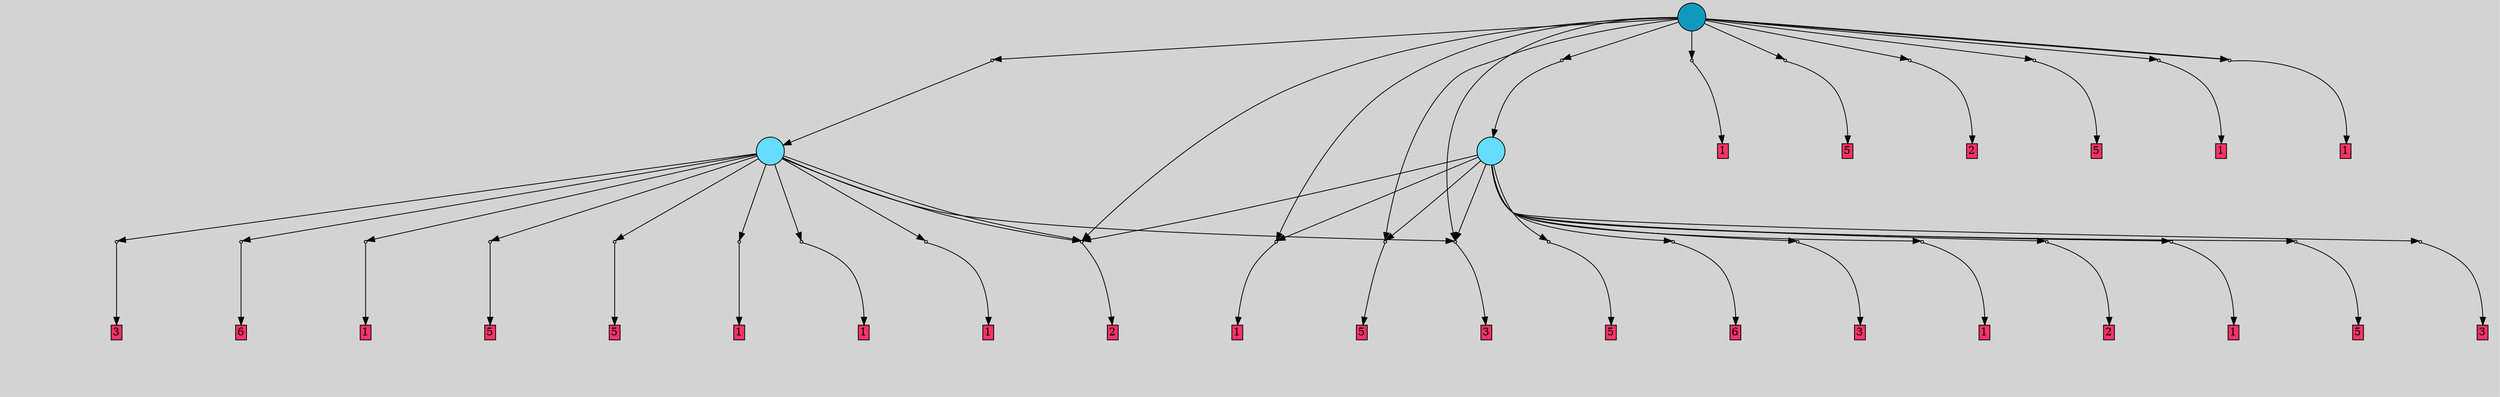 // File exported with GEGELATI v1.3.1
// On the 2024-07-07 17:18:38
// With the MARL::MarlTPGGraphDotExporter
digraph{
	graph[pad = "0.212, 0.055" bgcolor = lightgray]
	node[shape=circle style = filled label = ""]
		T253 [fillcolor="#66ddff"]
		T276 [fillcolor="#66ddff"]
		T450 [fillcolor="#1199bb"]
		P6935 [fillcolor="#cccccc" shape=point] //
		I6935 [shape=box style=invis label="6|6&1|5#0|5&#92;n3|3&0|4#0|7&#92;n2|0&2|4#4|0&#92;n"]
		P6935 -> I6935[style=invis]
		A5656 [fillcolor="#ff3366" shape=box margin=0.03 width=0 height=0 label="2"]
		T253 -> P6935 -> A5656
		P6936 [fillcolor="#cccccc" shape=point] //
		I6936 [shape=box style=invis label="5|7&1|3#4|0&#92;n5|7&0|1#4|6&#92;n1|0&1|1#4|5&#92;n8|5&2|6#3|7&#92;n"]
		P6936 -> I6936[style=invis]
		A5657 [fillcolor="#ff3366" shape=box margin=0.03 width=0 height=0 label="5"]
		T253 -> P6936 -> A5657
		P6937 [fillcolor="#cccccc" shape=point] //
		I6937 [shape=box style=invis label="5|2&4|4#2|3&#92;n0|0&0|1#2|1&#92;n4|5&4|7#3|1&#92;n5|7&1|1#4|0&#92;n6|4&0|7#4|1&#92;n0|4&4|3#3|3&#92;n0|3&2|3#2|7&#92;n8|7&4|7#0|2&#92;n0|2&3|0#0|2&#92;n"]
		P6937 -> I6937[style=invis]
		A5658 [fillcolor="#ff3366" shape=box margin=0.03 width=0 height=0 label="1"]
		T253 -> P6937 -> A5658
		P6938 [fillcolor="#cccccc" shape=point] //
		I6938 [shape=box style=invis label="2|0&2|6#3|2&#92;n0|7&0|6#1|7&#92;n"]
		P6938 -> I6938[style=invis]
		A5659 [fillcolor="#ff3366" shape=box margin=0.03 width=0 height=0 label="1"]
		T253 -> P6938 -> A5659
		P6939 [fillcolor="#cccccc" shape=point] //
		I6939 [shape=box style=invis label="6|4&0|7#4|1&#92;n0|2&3|0#4|2&#92;n0|3&2|3#2|7&#92;n5|0&1|1#2|0&#92;n7|1&3|6#3|4&#92;n0|0&0|1#4|1&#92;n5|6&0|5#4|0&#92;n5|2&4|4#2|3&#92;n0|4&2|3#3|3&#92;n1|2&4|6#2|0&#92;n"]
		P6939 -> I6939[style=invis]
		A5660 [fillcolor="#ff3366" shape=box margin=0.03 width=0 height=0 label="1"]
		T253 -> P6939 -> A5660
		P6940 [fillcolor="#cccccc" shape=point] //
		I6940 [shape=box style=invis label="8|0&2|2#1|6&#92;n"]
		P6940 -> I6940[style=invis]
		A5661 [fillcolor="#ff3366" shape=box margin=0.03 width=0 height=0 label="3"]
		T253 -> P6940 -> A5661
		P6941 [fillcolor="#cccccc" shape=point] //
		I6941 [shape=box style=invis label="3|0&2|2#4|2&#92;n0|7&1|6#2|4&#92;n0|2&3|2#0|3&#92;n"]
		P6941 -> I6941[style=invis]
		A5662 [fillcolor="#ff3366" shape=box margin=0.03 width=0 height=0 label="3"]
		T253 -> P6941 -> A5662
		P6942 [fillcolor="#cccccc" shape=point] //
		I6942 [shape=box style=invis label="2|1&2|1#1|3&#92;n3|0&1|7#1|5&#92;n8|3&1|2#2|6&#92;n3|2&1|3#1|0&#92;n0|1&3|1#1|4&#92;n0|3&0|6#3|3&#92;n"]
		P6942 -> I6942[style=invis]
		A5663 [fillcolor="#ff3366" shape=box margin=0.03 width=0 height=0 label="6"]
		T253 -> P6942 -> A5663
		P6943 [fillcolor="#cccccc" shape=point] //
		I6943 [shape=box style=invis label="5|0&3|6#3|6&#92;n3|3&0|7#2|0&#92;n8|3&4|5#0|7&#92;n8|3&2|5#0|3&#92;n5|2&2|0#1|5&#92;n5|1&2|2#2|0&#92;n5|1&0|3#2|7&#92;n8|7&3|6#1|2&#92;n2|1&3|4#3|6&#92;n"]
		P6943 -> I6943[style=invis]
		A5664 [fillcolor="#ff3366" shape=box margin=0.03 width=0 height=0 label="1"]
		T253 -> P6943 -> A5664
		T253 -> P6935
		P6944 [fillcolor="#cccccc" shape=point] //
		I6944 [shape=box style=invis label="1|2&2|5#1|3&#92;n4|0&2|5#4|2&#92;n"]
		P6944 -> I6944[style=invis]
		A5665 [fillcolor="#ff3366" shape=box margin=0.03 width=0 height=0 label="5"]
		T253 -> P6944 -> A5665
		T276 -> P6935
		P6945 [fillcolor="#cccccc" shape=point] //
		I6945 [shape=box style=invis label="3|7&0|6#1|5&#92;n1|0&1|1#4|5&#92;n8|3&2|6#3|7&#92;n"]
		P6945 -> I6945[style=invis]
		A5666 [fillcolor="#ff3366" shape=box margin=0.03 width=0 height=0 label="5"]
		T276 -> P6945 -> A5666
		P6946 [fillcolor="#cccccc" shape=point] //
		I6946 [shape=box style=invis label="0|6&0|6#3|3&#92;n3|0&1|7#1|5&#92;n2|1&2|3#1|3&#92;n3|2&1|3#1|0&#92;n0|6&3|1#1|4&#92;n"]
		P6946 -> I6946[style=invis]
		A5667 [fillcolor="#ff3366" shape=box margin=0.03 width=0 height=0 label="6"]
		T276 -> P6946 -> A5667
		P6947 [fillcolor="#cccccc" shape=point] //
		I6947 [shape=box style=invis label="0|0&2|2#0|6&#92;n"]
		P6947 -> I6947[style=invis]
		A5668 [fillcolor="#ff3366" shape=box margin=0.03 width=0 height=0 label="3"]
		T276 -> P6947 -> A5668
		P6948 [fillcolor="#cccccc" shape=point] //
		I6948 [shape=box style=invis label="5|2&4|4#2|3&#92;n0|0&0|1#2|1&#92;n6|4&0|7#4|1&#92;n0|2&3|0#0|2&#92;n4|5&4|7#3|5&#92;n0|4&4|3#3|3&#92;n0|3&2|3#2|7&#92;n5|7&4|7#0|2&#92;n5|7&1|1#4|0&#92;n"]
		P6948 -> I6948[style=invis]
		A5669 [fillcolor="#ff3366" shape=box margin=0.03 width=0 height=0 label="1"]
		T276 -> P6948 -> A5669
		P6949 [fillcolor="#cccccc" shape=point] //
		I6949 [shape=box style=invis label="2|0&2|6#3|2&#92;n"]
		P6949 -> I6949[style=invis]
		A5670 [fillcolor="#ff3366" shape=box margin=0.03 width=0 height=0 label="1"]
		T276 -> P6949 -> A5670
		T276 -> P6940
		P6950 [fillcolor="#cccccc" shape=point] //
		I6950 [shape=box style=invis label="6|6&2|7#4|7&#92;n4|0&2|2#4|2&#92;n"]
		P6950 -> I6950[style=invis]
		A5671 [fillcolor="#ff3366" shape=box margin=0.03 width=0 height=0 label="5"]
		T276 -> P6950 -> A5671
		P6951 [fillcolor="#cccccc" shape=point] //
		I6951 [shape=box style=invis label="1|0&4|4#3|7&#92;n0|5&4|5#1|4&#92;n4|0&0|7#1|4&#92;n2|0&0|3#0|6&#92;n3|1&1|7#3|7&#92;n3|0&0|0#2|0&#92;n1|7&1|6#4|5&#92;n3|6&4|1#0|4&#92;n7|1&2|0#3|4&#92;n"]
		P6951 -> I6951[style=invis]
		A5672 [fillcolor="#ff3366" shape=box margin=0.03 width=0 height=0 label="2"]
		T276 -> P6951 -> A5672
		P6952 [fillcolor="#cccccc" shape=point] //
		I6952 [shape=box style=invis label="5|2&4|4#2|3&#92;n0|2&3|0#4|2&#92;n0|3&2|3#2|7&#92;n5|7&1|1#2|0&#92;n0|0&0|1#2|1&#92;n5|6&0|5#4|0&#92;n0|4&2|3#3|3&#92;n6|4&0|7#4|1&#92;n1|2&4|6#2|0&#92;n"]
		P6952 -> I6952[style=invis]
		A5673 [fillcolor="#ff3366" shape=box margin=0.03 width=0 height=0 label="1"]
		T276 -> P6952 -> A5673
		P6953 [fillcolor="#cccccc" shape=point] //
		I6953 [shape=box style=invis label="4|6&0|3#1|6&#92;n2|3&1|3#0|6&#92;n6|1&0|5#3|6&#92;n3|3&2|3#4|1&#92;n1|0&3|7#2|7&#92;n"]
		P6953 -> I6953[style=invis]
		A5674 [fillcolor="#ff3366" shape=box margin=0.03 width=0 height=0 label="5"]
		T276 -> P6953 -> A5674
		P6954 [fillcolor="#cccccc" shape=point] //
		I6954 [shape=box style=invis label="1|5&1|6#3|0&#92;n8|4&3|5#1|0&#92;n7|5&0|1#2|7&#92;n8|4&1|2#3|0&#92;n6|0&2|7#2|3&#92;n7|6&1|5#0|4&#92;n7|2&3|3#2|3&#92;n"]
		P6954 -> I6954[style=invis]
		A5675 [fillcolor="#ff3366" shape=box margin=0.03 width=0 height=0 label="3"]
		T276 -> P6954 -> A5675
		T450 -> P6935
		P6955 [fillcolor="#cccccc" shape=point] //
		I6955 [shape=box style=invis label="2|0&2|6#3|7&#92;n"]
		P6955 -> I6955[style=invis]
		A5676 [fillcolor="#ff3366" shape=box margin=0.03 width=0 height=0 label="1"]
		T450 -> P6955 -> A5676
		P6956 [fillcolor="#cccccc" shape=point] //
		I6956 [shape=box style=invis label="7|0&1|7#1|5&#92;n3|2&1|3#1|0&#92;n0|6&0|6#4|3&#92;n"]
		P6956 -> I6956[style=invis]
		T450 -> P6956 -> T253
		T450 -> P6948
		P6957 [fillcolor="#cccccc" shape=point] //
		I6957 [shape=box style=invis label="4|0&2|5#4|1&#92;n5|0&1|2#1|5&#92;n6|6&2|7#4|1&#92;n"]
		P6957 -> I6957[style=invis]
		A5677 [fillcolor="#ff3366" shape=box margin=0.03 width=0 height=0 label="5"]
		T450 -> P6957 -> A5677
		T450 -> P6940
		P6958 [fillcolor="#cccccc" shape=point] //
		I6958 [shape=box style=invis label="7|1&4|6#2|3&#92;n0|0&0|1#3|1&#92;n7|3&2|3#2|7&#92;n5|7&1|1#4|0&#92;n2|3&0|6#0|1&#92;n5|5&0|5#4|0&#92;n3|5&4|4#2|3&#92;n5|2&3|0#4|2&#92;n"]
		P6958 -> I6958[style=invis]
		A5678 [fillcolor="#ff3366" shape=box margin=0.03 width=0 height=0 label="2"]
		T450 -> P6958 -> A5678
		P6959 [fillcolor="#cccccc" shape=point] //
		I6959 [shape=box style=invis label="1|7&2|3#0|0&#92;n1|0&3|1#3|1&#92;n8|2&2|5#1|5&#92;n5|5&2|4#1|4&#92;n"]
		P6959 -> I6959[style=invis]
		A5679 [fillcolor="#ff3366" shape=box margin=0.03 width=0 height=0 label="5"]
		T450 -> P6959 -> A5679
		P6960 [fillcolor="#cccccc" shape=point] //
		I6960 [shape=box style=invis label="0|0&2|3#3|4&#92;n"]
		P6960 -> I6960[style=invis]
		T450 -> P6960 -> T276
		P6961 [fillcolor="#cccccc" shape=point] //
		I6961 [shape=box style=invis label="5|2&4|4#2|3&#92;n0|0&0|1#2|1&#92;n5|7&1|1#4|0&#92;n6|4&0|7#4|1&#92;n0|7&4|4#1|7&#92;n4|5&4|7#3|5&#92;n0|3&2|3#2|7&#92;n3|7&4|7#0|2&#92;n0|2&3|0#0|2&#92;n"]
		P6961 -> I6961[style=invis]
		A5680 [fillcolor="#ff3366" shape=box margin=0.03 width=0 height=0 label="1"]
		T450 -> P6961 -> A5680
		P6962 [fillcolor="#cccccc" shape=point] //
		I6962 [shape=box style=invis label="6|4&0|7#4|1&#92;n0|2&3|0#4|2&#92;n0|3&2|3#2|7&#92;n5|0&1|1#2|0&#92;n7|1&3|6#3|4&#92;n0|0&0|1#2|1&#92;n5|6&0|5#4|0&#92;n0|4&2|3#3|3&#92;n5|2&4|4#2|3&#92;n1|2&4|6#2|0&#92;n"]
		P6962 -> I6962[style=invis]
		A5681 [fillcolor="#ff3366" shape=box margin=0.03 width=0 height=0 label="1"]
		T450 -> P6962 -> A5681
		T450 -> P6962
		T450 -> P6950
		{ rank= same T450 }
}
